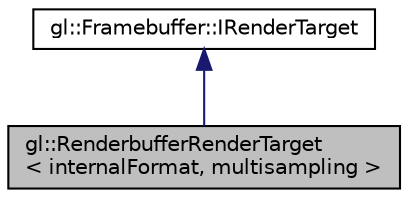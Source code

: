 digraph "gl::RenderbufferRenderTarget&lt; internalFormat, multisampling &gt;"
{
 // LATEX_PDF_SIZE
  edge [fontname="Helvetica",fontsize="10",labelfontname="Helvetica",labelfontsize="10"];
  node [fontname="Helvetica",fontsize="10",shape=record];
  Node1 [label="gl::RenderbufferRenderTarget\l\< internalFormat, multisampling \>",height=0.2,width=0.4,color="black", fillcolor="grey75", style="filled", fontcolor="black",tooltip=" "];
  Node2 -> Node1 [dir="back",color="midnightblue",fontsize="10",style="solid",fontname="Helvetica"];
  Node2 [label="gl::Framebuffer::IRenderTarget",height=0.2,width=0.4,color="black", fillcolor="white", style="filled",URL="$classgl_1_1Framebuffer_1_1IRenderTarget.html",tooltip=" "];
}
